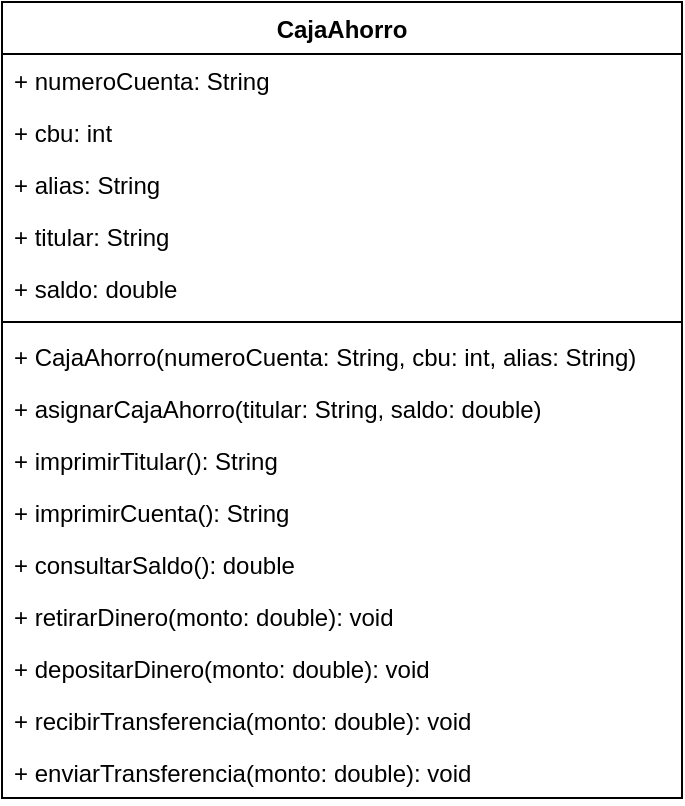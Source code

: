 <mxfile version="20.5.0" type="device"><diagram id="3QNoI4nxkrF3RMQes0Ze" name="Page-1"><mxGraphModel dx="437" dy="395" grid="1" gridSize="10" guides="1" tooltips="1" connect="1" arrows="1" fold="1" page="1" pageScale="1" pageWidth="1100" pageHeight="850" math="0" shadow="0"><root><mxCell id="0"/><mxCell id="1" parent="0"/><mxCell id="Kio54UFQBM2JdHb5_NLL-1" value="CajaAhorro" style="swimlane;fontStyle=1;align=center;verticalAlign=top;childLayout=stackLayout;horizontal=1;startSize=26;horizontalStack=0;resizeParent=1;resizeParentMax=0;resizeLast=0;collapsible=1;marginBottom=0;" vertex="1" parent="1"><mxGeometry x="40" y="80" width="340" height="398" as="geometry"/></mxCell><mxCell id="Kio54UFQBM2JdHb5_NLL-6" value="+ numeroCuenta: String" style="text;strokeColor=none;fillColor=none;align=left;verticalAlign=top;spacingLeft=4;spacingRight=4;overflow=hidden;rotatable=0;points=[[0,0.5],[1,0.5]];portConstraint=eastwest;" vertex="1" parent="Kio54UFQBM2JdHb5_NLL-1"><mxGeometry y="26" width="340" height="26" as="geometry"/></mxCell><mxCell id="Kio54UFQBM2JdHb5_NLL-11" value="+ cbu: int" style="text;strokeColor=none;fillColor=none;align=left;verticalAlign=top;spacingLeft=4;spacingRight=4;overflow=hidden;rotatable=0;points=[[0,0.5],[1,0.5]];portConstraint=eastwest;" vertex="1" parent="Kio54UFQBM2JdHb5_NLL-1"><mxGeometry y="52" width="340" height="26" as="geometry"/></mxCell><mxCell id="Kio54UFQBM2JdHb5_NLL-7" value="+ alias: String" style="text;strokeColor=none;fillColor=none;align=left;verticalAlign=top;spacingLeft=4;spacingRight=4;overflow=hidden;rotatable=0;points=[[0,0.5],[1,0.5]];portConstraint=eastwest;" vertex="1" parent="Kio54UFQBM2JdHb5_NLL-1"><mxGeometry y="78" width="340" height="26" as="geometry"/></mxCell><mxCell id="Kio54UFQBM2JdHb5_NLL-2" value="+ titular: String" style="text;strokeColor=none;fillColor=none;align=left;verticalAlign=top;spacingLeft=4;spacingRight=4;overflow=hidden;rotatable=0;points=[[0,0.5],[1,0.5]];portConstraint=eastwest;" vertex="1" parent="Kio54UFQBM2JdHb5_NLL-1"><mxGeometry y="104" width="340" height="26" as="geometry"/></mxCell><mxCell id="Kio54UFQBM2JdHb5_NLL-5" value="+ saldo: double" style="text;strokeColor=none;fillColor=none;align=left;verticalAlign=top;spacingLeft=4;spacingRight=4;overflow=hidden;rotatable=0;points=[[0,0.5],[1,0.5]];portConstraint=eastwest;" vertex="1" parent="Kio54UFQBM2JdHb5_NLL-1"><mxGeometry y="130" width="340" height="26" as="geometry"/></mxCell><mxCell id="Kio54UFQBM2JdHb5_NLL-3" value="" style="line;strokeWidth=1;fillColor=none;align=left;verticalAlign=middle;spacingTop=-1;spacingLeft=3;spacingRight=3;rotatable=0;labelPosition=right;points=[];portConstraint=eastwest;strokeColor=inherit;" vertex="1" parent="Kio54UFQBM2JdHb5_NLL-1"><mxGeometry y="156" width="340" height="8" as="geometry"/></mxCell><mxCell id="Kio54UFQBM2JdHb5_NLL-4" value="+ CajaAhorro(numeroCuenta: String, cbu: int, alias: String)" style="text;strokeColor=none;fillColor=none;align=left;verticalAlign=top;spacingLeft=4;spacingRight=4;overflow=hidden;rotatable=0;points=[[0,0.5],[1,0.5]];portConstraint=eastwest;" vertex="1" parent="Kio54UFQBM2JdHb5_NLL-1"><mxGeometry y="164" width="340" height="26" as="geometry"/></mxCell><mxCell id="Kio54UFQBM2JdHb5_NLL-13" value="+ asignarCajaAhorro(titular: String, saldo: double)" style="text;strokeColor=none;fillColor=none;align=left;verticalAlign=top;spacingLeft=4;spacingRight=4;overflow=hidden;rotatable=0;points=[[0,0.5],[1,0.5]];portConstraint=eastwest;" vertex="1" parent="Kio54UFQBM2JdHb5_NLL-1"><mxGeometry y="190" width="340" height="26" as="geometry"/></mxCell><mxCell id="Kio54UFQBM2JdHb5_NLL-10" value="+ imprimirTitular(): String" style="text;strokeColor=none;fillColor=none;align=left;verticalAlign=top;spacingLeft=4;spacingRight=4;overflow=hidden;rotatable=0;points=[[0,0.5],[1,0.5]];portConstraint=eastwest;" vertex="1" parent="Kio54UFQBM2JdHb5_NLL-1"><mxGeometry y="216" width="340" height="26" as="geometry"/></mxCell><mxCell id="Kio54UFQBM2JdHb5_NLL-15" value="+ imprimirCuenta(): String" style="text;strokeColor=none;fillColor=none;align=left;verticalAlign=top;spacingLeft=4;spacingRight=4;overflow=hidden;rotatable=0;points=[[0,0.5],[1,0.5]];portConstraint=eastwest;" vertex="1" parent="Kio54UFQBM2JdHb5_NLL-1"><mxGeometry y="242" width="340" height="26" as="geometry"/></mxCell><mxCell id="Kio54UFQBM2JdHb5_NLL-14" value="+ consultarSaldo(): double" style="text;strokeColor=none;fillColor=none;align=left;verticalAlign=top;spacingLeft=4;spacingRight=4;overflow=hidden;rotatable=0;points=[[0,0.5],[1,0.5]];portConstraint=eastwest;" vertex="1" parent="Kio54UFQBM2JdHb5_NLL-1"><mxGeometry y="268" width="340" height="26" as="geometry"/></mxCell><mxCell id="Kio54UFQBM2JdHb5_NLL-9" value="+ retirarDinero(monto: double): void" style="text;strokeColor=none;fillColor=none;align=left;verticalAlign=top;spacingLeft=4;spacingRight=4;overflow=hidden;rotatable=0;points=[[0,0.5],[1,0.5]];portConstraint=eastwest;" vertex="1" parent="Kio54UFQBM2JdHb5_NLL-1"><mxGeometry y="294" width="340" height="26" as="geometry"/></mxCell><mxCell id="Kio54UFQBM2JdHb5_NLL-16" value="+ depositarDinero(monto: double): void" style="text;strokeColor=none;fillColor=none;align=left;verticalAlign=top;spacingLeft=4;spacingRight=4;overflow=hidden;rotatable=0;points=[[0,0.5],[1,0.5]];portConstraint=eastwest;" vertex="1" parent="Kio54UFQBM2JdHb5_NLL-1"><mxGeometry y="320" width="340" height="26" as="geometry"/></mxCell><mxCell id="Kio54UFQBM2JdHb5_NLL-17" value="+ recibirTransferencia(monto: double): void" style="text;strokeColor=none;fillColor=none;align=left;verticalAlign=top;spacingLeft=4;spacingRight=4;overflow=hidden;rotatable=0;points=[[0,0.5],[1,0.5]];portConstraint=eastwest;" vertex="1" parent="Kio54UFQBM2JdHb5_NLL-1"><mxGeometry y="346" width="340" height="26" as="geometry"/></mxCell><mxCell id="Kio54UFQBM2JdHb5_NLL-18" value="+ enviarTransferencia(monto: double): void" style="text;strokeColor=none;fillColor=none;align=left;verticalAlign=top;spacingLeft=4;spacingRight=4;overflow=hidden;rotatable=0;points=[[0,0.5],[1,0.5]];portConstraint=eastwest;" vertex="1" parent="Kio54UFQBM2JdHb5_NLL-1"><mxGeometry y="372" width="340" height="26" as="geometry"/></mxCell></root></mxGraphModel></diagram></mxfile>